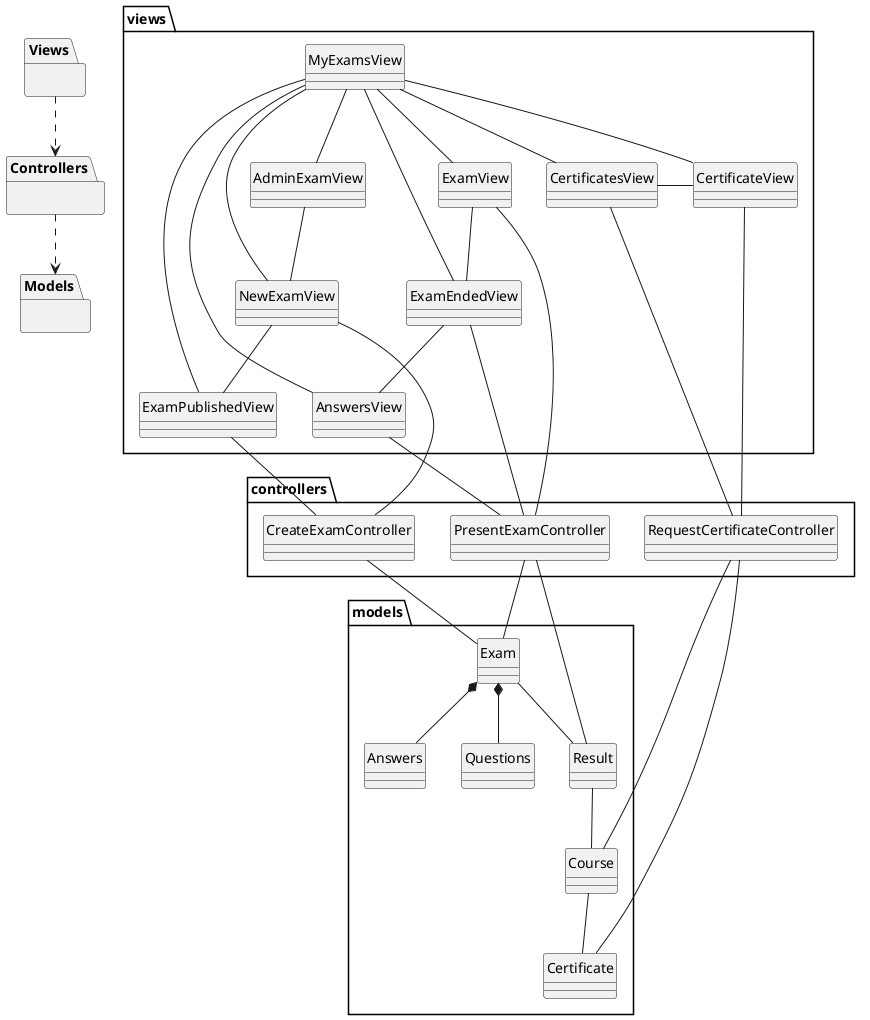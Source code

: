 @startuml
skinparam style strictuml


package Views {}
package Controllers{}
package Models{}

package views {
class MyExamsView

class ExamView
class ExamEndedView
class CertificatesView
class CertificateView
class AnswersView

class NewExamView
class ExamPublishedView
class AdminExamView
}

package controllers {
class CreateExamController

class PresentExamController
class RequestCertificateController

}

package models {
class Questions
class Answers
class Exam
class Result
class Certificate
class Course

}

MyExamsView -- AdminExamView
MyExamsView -- CertificatesView
MyExamsView -- CertificateView
MyExamsView -- NewExamView
MyExamsView -- ExamPublishedView
MyExamsView -- AnswersView
MyExamsView -- ExamEndedView
MyExamsView -- ExamView
NewExamView -- ExamPublishedView
AdminExamView -- NewExamView

ExamEndedView -- AnswersView
ExamView -- ExamEndedView

CertificatesView -l- CertificateView

Exam *-- Questions
Exam *-- Answers

Exam -- Result
Result -- Course
Course -- Certificate

CreateExamController -u- NewExamView
CreateExamController -u- ExamPublishedView

RequestCertificateController -u- CertificatesView
RequestCertificateController -u- CertificateView

PresentExamController -u- ExamView
PresentExamController -u- AnswersView
PresentExamController -u- ExamEndedView

CreateExamController -- Exam
PresentExamController -- Exam
PresentExamController -- Result

RequestCertificateController -- Certificate

RequestCertificateController -- Course


Controllers <.u. Views

Models <.u. Controllers

@enduml